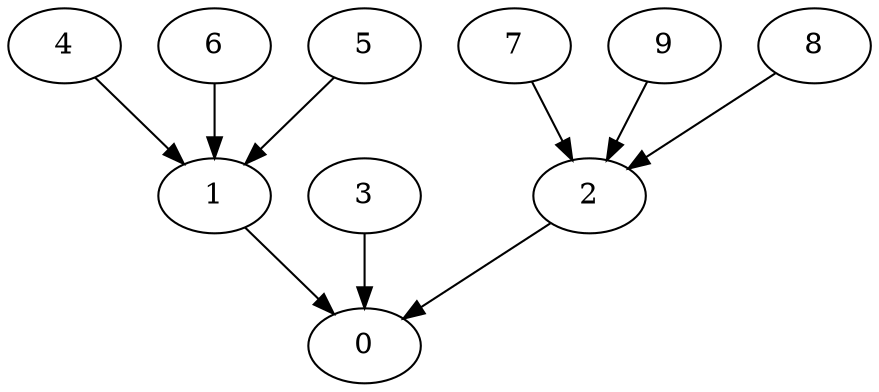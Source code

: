 digraph "InTree-Balanced-MaxBf-3_Nodes_10_CCR_0.10_WeightType_Random#2" {
	0 [Weight=75, Start=141, Processor=3];
	1 [Weight=75, Start=66, Processor=3];
	4 [Weight=66, Start=0, Processor=3];
	3 [Weight=33, Start=83, Processor=0];
	2 [Weight=33, Start=85, Processor=1];
	7 [Weight=33, Start=50, Processor=0];
	6 [Weight=50, Start=0, Processor=2];
	5 [Weight=25, Start=25, Processor=0];
	9 [Weight=75, Start=0, Processor=1];
	8 [Weight=25, Start=0, Processor=0];
	1 -> 0 [Weight=4];
	2 -> 0 [Weight=6];
	3 -> 0 [Weight=10];
	4 -> 1 [Weight=3];
	5 -> 1 [Weight=3];
	6 -> 1 [Weight=8];
	7 -> 2 [Weight=2];
	8 -> 2 [Weight=4];
	9 -> 2 [Weight=9];
}